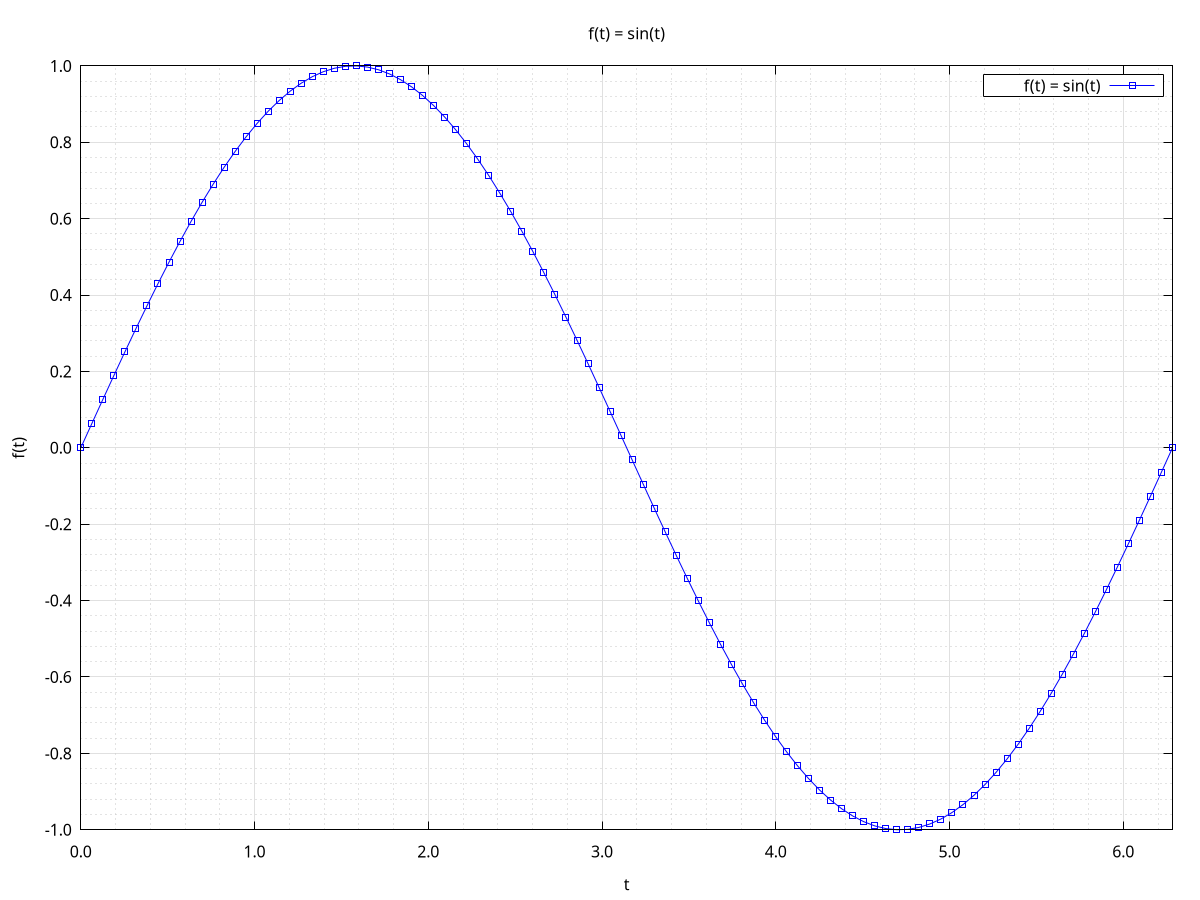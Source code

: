 # Autor: Ciro Fabian Bermudez Marquez
# File: 01_sine.gp
# Description: Simple sine wave
# Run: gnuplot 01_sine.gp

filename = "01_sine"
select = 1

# Change the terminal from the command line
if (ARGC >= 1) {
    select = ARG1 + 0
}

if (select == 1) {
# PNG Version
  print "PNG Mode Selected"
  reset
  unit = 3
  set terminal pngcairo size unit*640, unit*384 font "CMU Serif, 10" fontscale 1*unit*0.95
  set output filename . ".png"
  set title "f(t) = sin(t)" 
  set xlabel "t"; set ylabel "f(t)"
  legend = "f(t) = sin(t)" 
}
if (select == 2) {
# PDF Version
  print "PDF Mode Selected"
  reset
  unit = 2.5
  set terminal pdfcairo size unit*5in, unit*3in font "CMU Serif, 10" fontscale 0.5*unit
  set output filename . ".pdf"
  set title "f(t) = sin(t)" 
  set xlabel "t"; set ylabel "f(t)"
  legend = "f(t) = sin(t)" 
}
if (select == 3){
# LaTex Version
  print "LaTeX Mode Selected"
  reset
  unit = 1.2
  set terminal epslatex standalone size unit*5in, unit*3in font ",9" 
  set output filename . ".tex"
  set title "$f(t) = \\sin(t)$"
  set xlabel "$t$"; set ylabel "$f(t)$"
  legend = "$f(t) = \\sin(t)$"
}


xleft = 0; xright = 2*pi; xstep = 1
ydown = -1; yup = 1; ystep = 0.2

set xrange [xleft:xright]
set yrange [ydown:yup]

set xtics xleft,xstep,xright 
set ytics ydown,ystep,yup
set tics format "%.1f"

set border 1+2+4+8

set key top right box

grid_major = 100
grid_minor = 101

set style line grid_major dashtype 1 linecolor rgb "#E0E0E0"
set style line grid_minor dashtype 3 linecolor rgb "#C7C7C7"

if (select == 3){
  set style line grid_minor dashtype 3 linecolor rgb "#C7C7C7" linewidth 0.35
}

set grid
set mxtics 5; set mytics 5; 
set grid mxtics mytics linestyle grid_major, lines grid_minor
set tics scale 1,1e-3

graph_style = 102
set style line graph_style linecolor rgb "#0000ff"\
                                     linewidth 1 \
                                     dashtype  1 \
                                     pointsize 1 \
                                     pointtype 4 \

set samples 100
set dummy t
a = 1; w = 1
plot a*sin(w*t) title legend with linespoints linestyle graph_style

# Restore default values
reset
set terminal qt
set output

